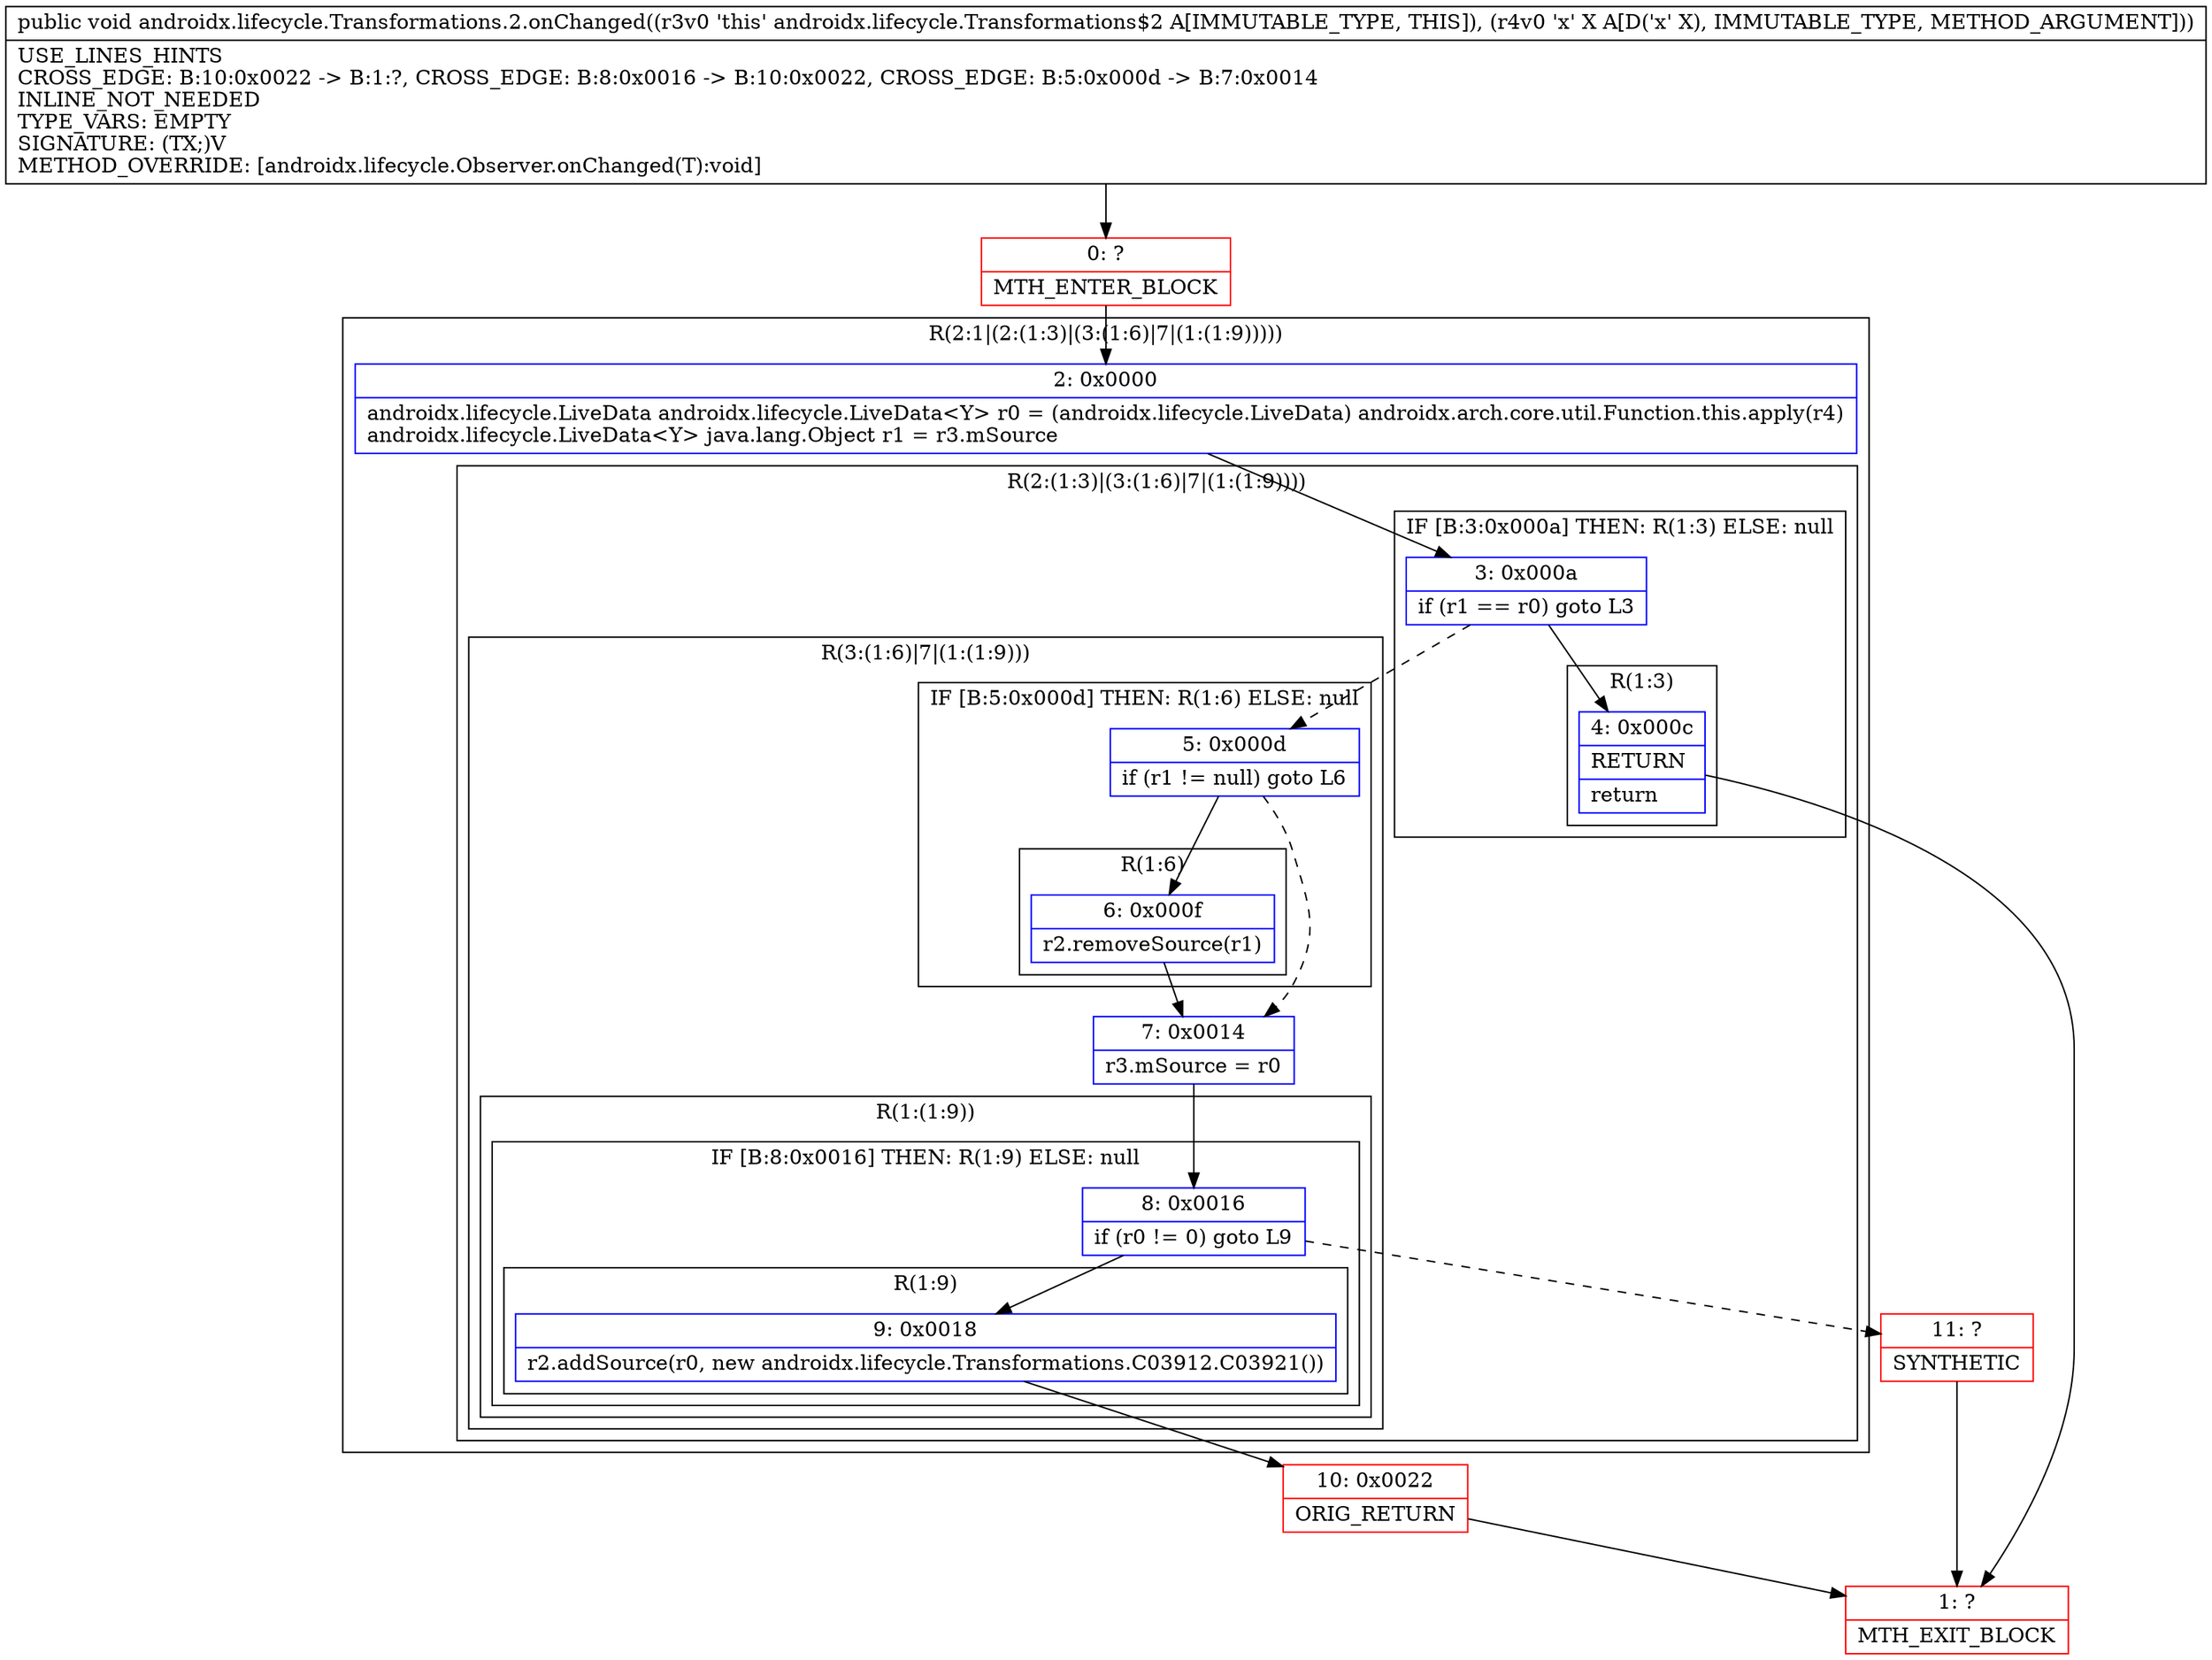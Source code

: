 digraph "CFG forandroidx.lifecycle.Transformations.2.onChanged(Ljava\/lang\/Object;)V" {
subgraph cluster_Region_1698900991 {
label = "R(2:1|(2:(1:3)|(3:(1:6)|7|(1:(1:9)))))";
node [shape=record,color=blue];
Node_2 [shape=record,label="{2\:\ 0x0000|androidx.lifecycle.LiveData androidx.lifecycle.LiveData\<Y\> r0 = (androidx.lifecycle.LiveData) androidx.arch.core.util.Function.this.apply(r4)\landroidx.lifecycle.LiveData\<Y\> java.lang.Object r1 = r3.mSource\l}"];
subgraph cluster_Region_1243837650 {
label = "R(2:(1:3)|(3:(1:6)|7|(1:(1:9))))";
node [shape=record,color=blue];
subgraph cluster_IfRegion_957056835 {
label = "IF [B:3:0x000a] THEN: R(1:3) ELSE: null";
node [shape=record,color=blue];
Node_3 [shape=record,label="{3\:\ 0x000a|if (r1 == r0) goto L3\l}"];
subgraph cluster_Region_1943191716 {
label = "R(1:3)";
node [shape=record,color=blue];
Node_4 [shape=record,label="{4\:\ 0x000c|RETURN\l|return\l}"];
}
}
subgraph cluster_Region_2141345899 {
label = "R(3:(1:6)|7|(1:(1:9)))";
node [shape=record,color=blue];
subgraph cluster_IfRegion_196237348 {
label = "IF [B:5:0x000d] THEN: R(1:6) ELSE: null";
node [shape=record,color=blue];
Node_5 [shape=record,label="{5\:\ 0x000d|if (r1 != null) goto L6\l}"];
subgraph cluster_Region_1723738169 {
label = "R(1:6)";
node [shape=record,color=blue];
Node_6 [shape=record,label="{6\:\ 0x000f|r2.removeSource(r1)\l}"];
}
}
Node_7 [shape=record,label="{7\:\ 0x0014|r3.mSource = r0\l}"];
subgraph cluster_Region_562101592 {
label = "R(1:(1:9))";
node [shape=record,color=blue];
subgraph cluster_IfRegion_302397016 {
label = "IF [B:8:0x0016] THEN: R(1:9) ELSE: null";
node [shape=record,color=blue];
Node_8 [shape=record,label="{8\:\ 0x0016|if (r0 != 0) goto L9\l}"];
subgraph cluster_Region_1852242740 {
label = "R(1:9)";
node [shape=record,color=blue];
Node_9 [shape=record,label="{9\:\ 0x0018|r2.addSource(r0, new androidx.lifecycle.Transformations.C03912.C03921())\l}"];
}
}
}
}
}
}
Node_0 [shape=record,color=red,label="{0\:\ ?|MTH_ENTER_BLOCK\l}"];
Node_1 [shape=record,color=red,label="{1\:\ ?|MTH_EXIT_BLOCK\l}"];
Node_10 [shape=record,color=red,label="{10\:\ 0x0022|ORIG_RETURN\l}"];
Node_11 [shape=record,color=red,label="{11\:\ ?|SYNTHETIC\l}"];
MethodNode[shape=record,label="{public void androidx.lifecycle.Transformations.2.onChanged((r3v0 'this' androidx.lifecycle.Transformations$2 A[IMMUTABLE_TYPE, THIS]), (r4v0 'x' X A[D('x' X), IMMUTABLE_TYPE, METHOD_ARGUMENT]))  | USE_LINES_HINTS\lCROSS_EDGE: B:10:0x0022 \-\> B:1:?, CROSS_EDGE: B:8:0x0016 \-\> B:10:0x0022, CROSS_EDGE: B:5:0x000d \-\> B:7:0x0014\lINLINE_NOT_NEEDED\lTYPE_VARS: EMPTY\lSIGNATURE: (TX;)V\lMETHOD_OVERRIDE: [androidx.lifecycle.Observer.onChanged(T):void]\l}"];
MethodNode -> Node_0;Node_2 -> Node_3;
Node_3 -> Node_4;
Node_3 -> Node_5[style=dashed];
Node_4 -> Node_1;
Node_5 -> Node_6;
Node_5 -> Node_7[style=dashed];
Node_6 -> Node_7;
Node_7 -> Node_8;
Node_8 -> Node_9;
Node_8 -> Node_11[style=dashed];
Node_9 -> Node_10;
Node_0 -> Node_2;
Node_10 -> Node_1;
Node_11 -> Node_1;
}

